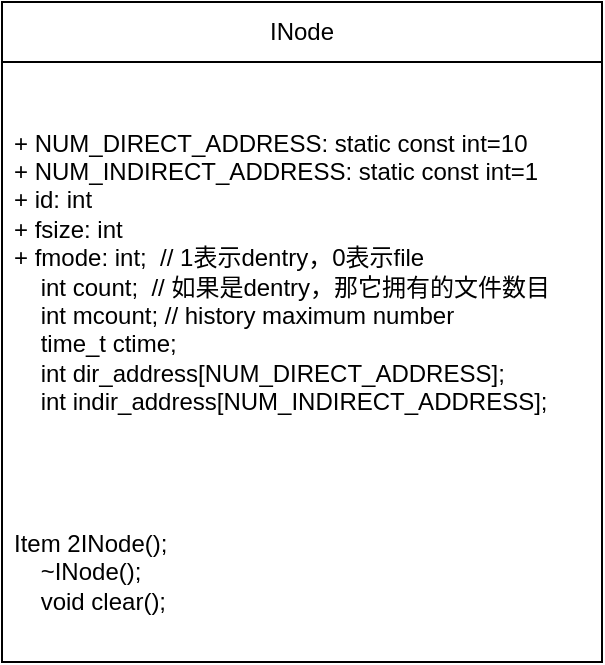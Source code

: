 <mxfile version="21.4.0" type="github">
  <diagram id="PnP3ODJL_Z0Urigxx_61" name="第 1 页">
    <mxGraphModel dx="1173" dy="499" grid="1" gridSize="10" guides="1" tooltips="1" connect="1" arrows="1" fold="1" page="1" pageScale="1" pageWidth="827" pageHeight="1169" math="0" shadow="0">
      <root>
        <mxCell id="0" />
        <mxCell id="1" parent="0" />
        <mxCell id="QhrNZY7RJF_LfjgAWxW2-1" value="INode" style="swimlane;fontStyle=0;childLayout=stackLayout;horizontal=1;startSize=30;horizontalStack=0;resizeParent=1;resizeParentMax=0;resizeLast=0;collapsible=1;marginBottom=0;whiteSpace=wrap;html=1;" vertex="1" parent="1">
          <mxGeometry x="200" y="140" width="300" height="330" as="geometry">
            <mxRectangle x="290" y="200" width="70" height="30" as="alternateBounds" />
          </mxGeometry>
        </mxCell>
        <mxCell id="QhrNZY7RJF_LfjgAWxW2-2" value="+ NUM_DIRECT_ADDRESS:&amp;nbsp;static const int=10&lt;br&gt;+ NUM_INDIRECT_ADDRESS:&amp;nbsp;static const int=1&lt;br&gt;&lt;div&gt;+ id: int&lt;/div&gt;&lt;div&gt;&lt;span style=&quot;background-color: initial;&quot;&gt;+ fsize: int&lt;/span&gt;&lt;/div&gt;&lt;div&gt;+ fmode: int;&amp;nbsp; // 1表示dentry，0表示file&lt;/div&gt;&lt;div&gt;&amp;nbsp; &amp;nbsp; int count;&amp;nbsp; // 如果是dentry，那它拥有的文件数目&lt;/div&gt;&lt;div&gt;&amp;nbsp; &amp;nbsp; int mcount; // history maximum number&lt;/div&gt;&lt;div&gt;&amp;nbsp; &amp;nbsp; time_t ctime;&lt;/div&gt;&lt;div&gt;&amp;nbsp; &amp;nbsp; int dir_address[NUM_DIRECT_ADDRESS];&lt;/div&gt;&lt;div&gt;&amp;nbsp; &amp;nbsp; int indir_address[NUM_INDIRECT_ADDRESS];&lt;/div&gt;" style="text;strokeColor=none;fillColor=none;align=left;verticalAlign=middle;spacingLeft=4;spacingRight=4;overflow=hidden;points=[[0,0.5],[1,0.5]];portConstraint=eastwest;rotatable=0;whiteSpace=wrap;html=1;" vertex="1" parent="QhrNZY7RJF_LfjgAWxW2-1">
          <mxGeometry y="30" width="300" height="210" as="geometry" />
        </mxCell>
        <mxCell id="QhrNZY7RJF_LfjgAWxW2-3" value="Item 2INode();&lt;div&gt;&amp;nbsp; &amp;nbsp; ~INode();&lt;/div&gt;&lt;div&gt;&amp;nbsp; &amp;nbsp; void clear();&lt;/div&gt;" style="text;strokeColor=none;fillColor=none;align=left;verticalAlign=middle;spacingLeft=4;spacingRight=4;overflow=hidden;points=[[0,0.5],[1,0.5]];portConstraint=eastwest;rotatable=0;whiteSpace=wrap;html=1;" vertex="1" parent="QhrNZY7RJF_LfjgAWxW2-1">
          <mxGeometry y="240" width="300" height="90" as="geometry" />
        </mxCell>
      </root>
    </mxGraphModel>
  </diagram>
</mxfile>
